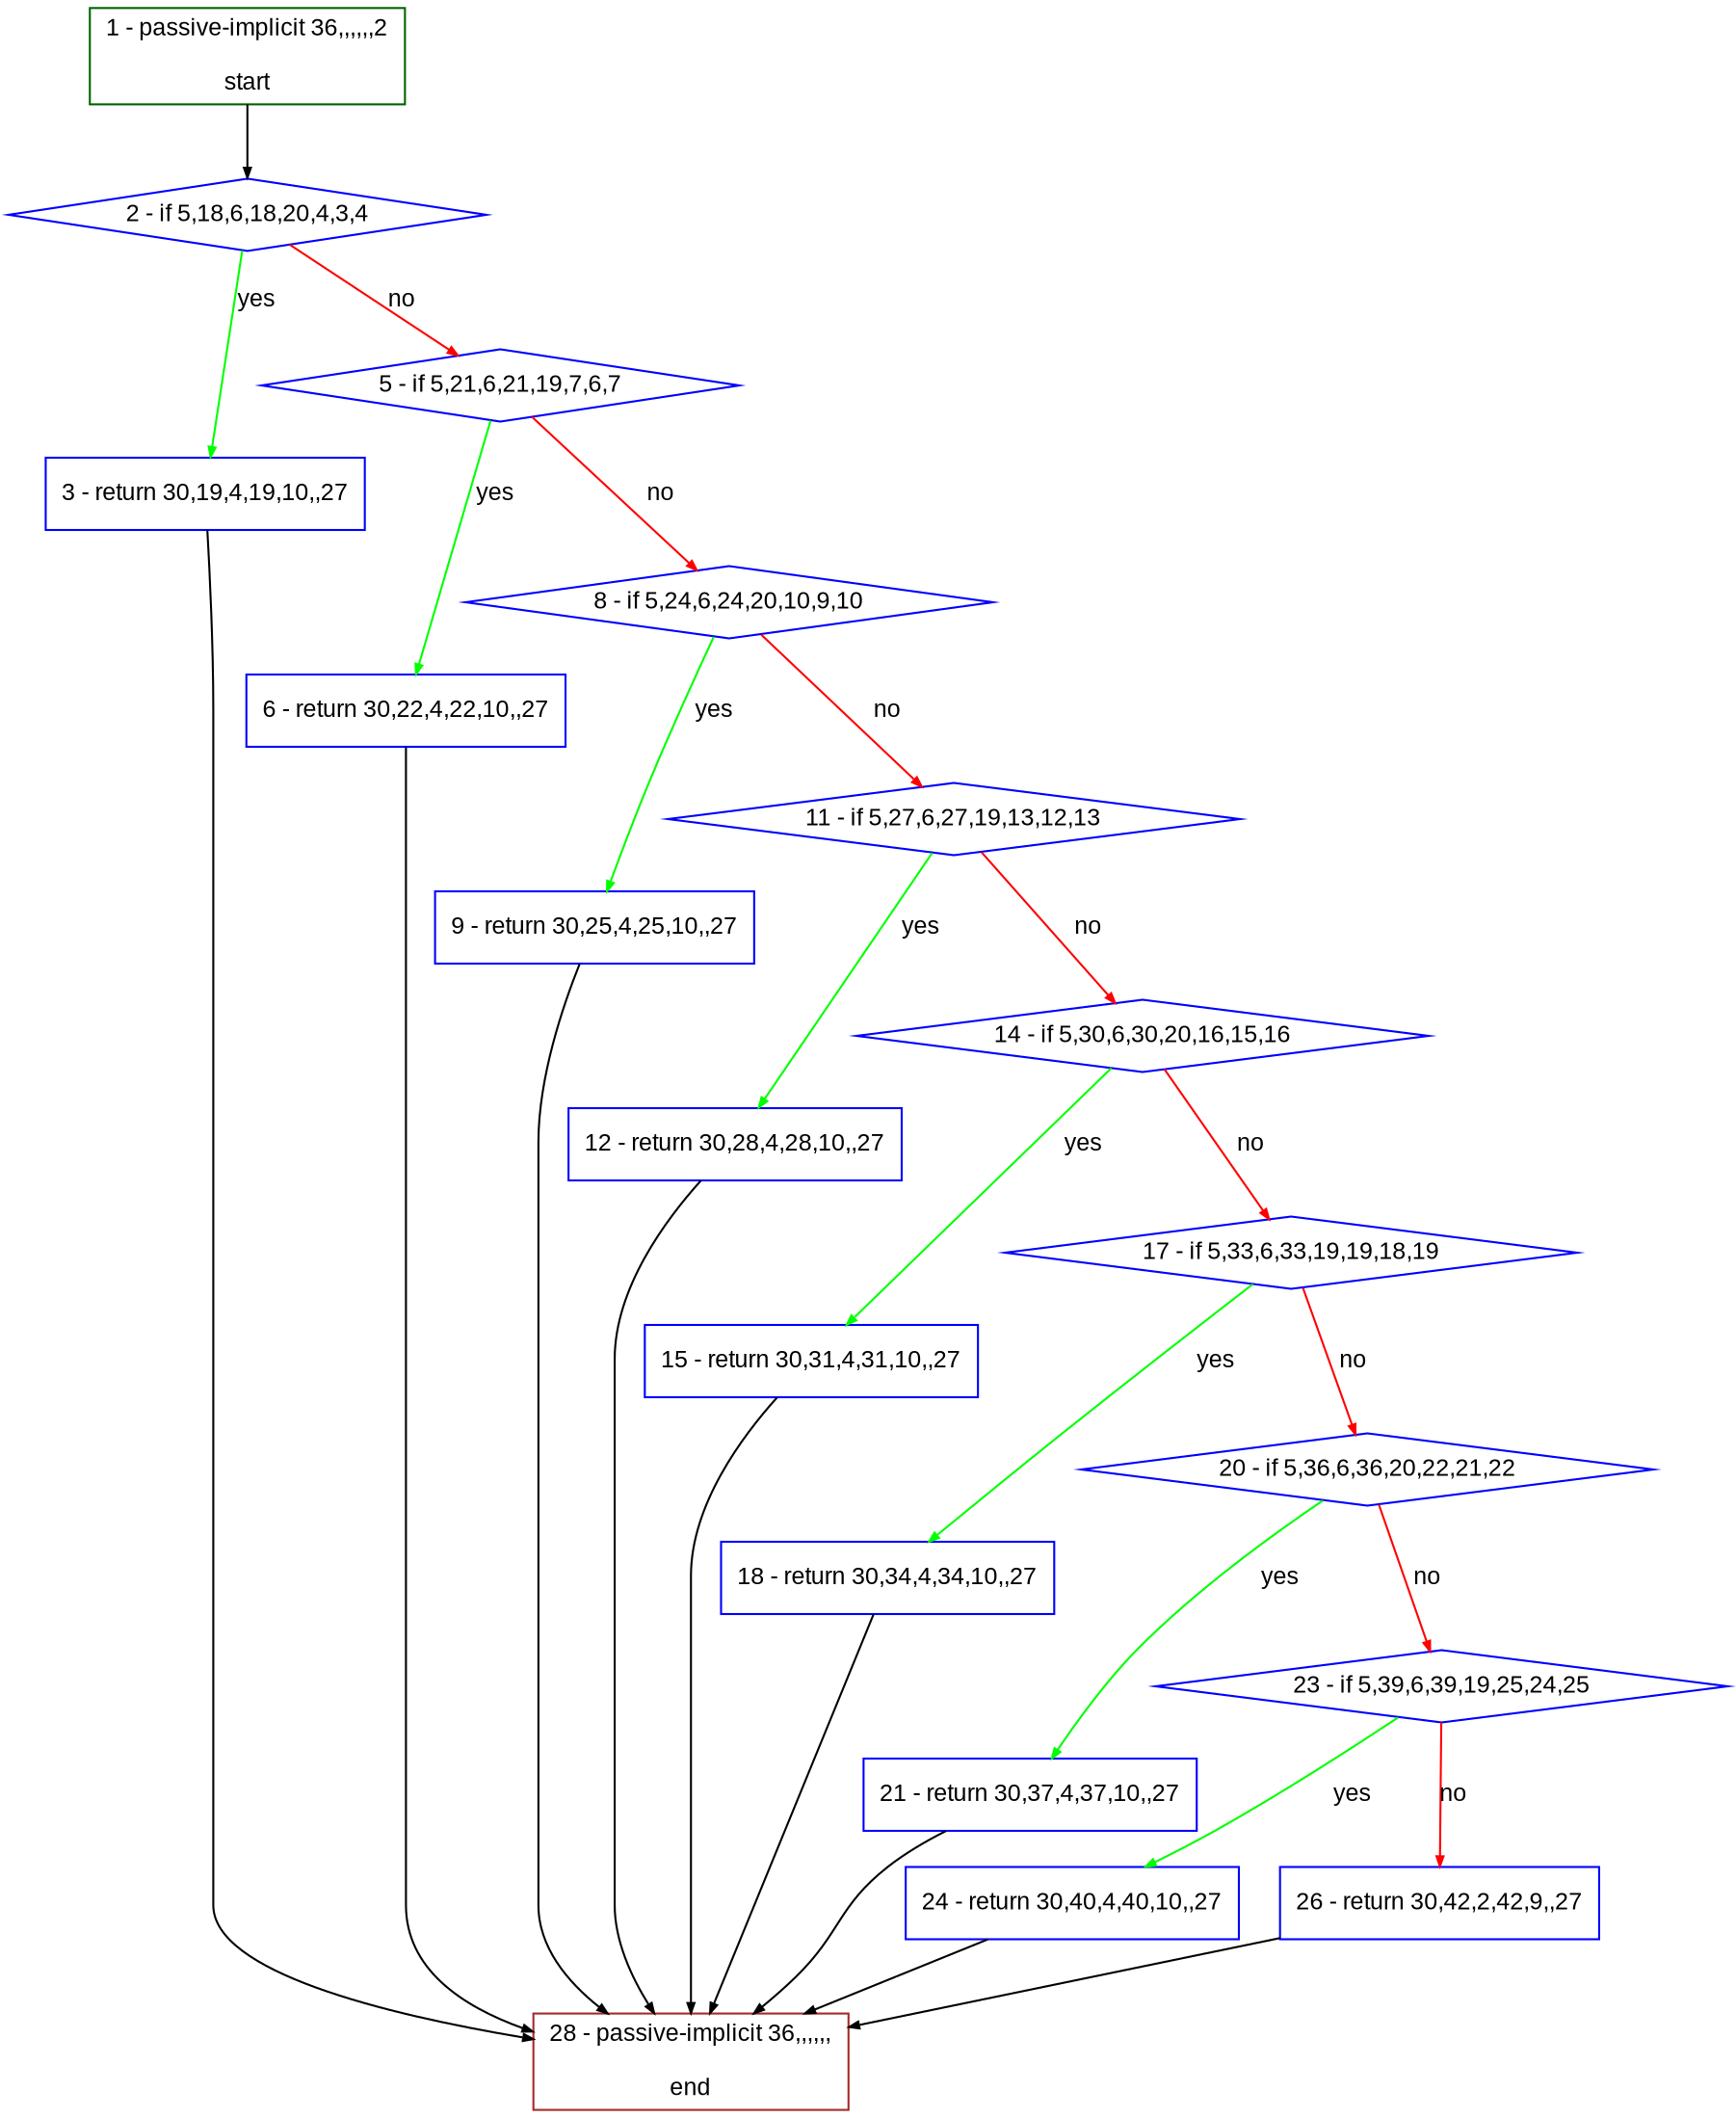 digraph "" {
  graph [bgcolor="white", fillcolor="#FFFFCC", pack="true", packmode="clust", fontname="Arial", label="", fontsize="12", compound="true", style="rounded,filled"];
  node [node_initialized="no", fillcolor="white", fontname="Arial", label="", color="grey", fontsize="12", fixedsize="false", compound="true", shape="rectangle", style="filled"];
  edge [arrowtail="none", lhead="", fontcolor="black", fontname="Arial", label="", color="black", fontsize="12", arrowhead="normal", arrowsize="0.5", compound="true", ltail="", dir="forward"];
  __N1 [fillcolor="#ffffff", label="2 - if 5,18,6,18,20,4,3,4", color="#0000ff", shape="diamond", style="filled"];
  __N2 [fillcolor="#ffffff", label="1 - passive-implicit 36,,,,,,2\n\nstart", color="#006400", shape="box", style="filled"];
  __N3 [fillcolor="#ffffff", label="3 - return 30,19,4,19,10,,27", color="#0000ff", shape="box", style="filled"];
  __N4 [fillcolor="#ffffff", label="5 - if 5,21,6,21,19,7,6,7", color="#0000ff", shape="diamond", style="filled"];
  __N5 [fillcolor="#ffffff", label="28 - passive-implicit 36,,,,,,\n\nend", color="#a52a2a", shape="box", style="filled"];
  __N6 [fillcolor="#ffffff", label="6 - return 30,22,4,22,10,,27", color="#0000ff", shape="box", style="filled"];
  __N7 [fillcolor="#ffffff", label="8 - if 5,24,6,24,20,10,9,10", color="#0000ff", shape="diamond", style="filled"];
  __N8 [fillcolor="#ffffff", label="9 - return 30,25,4,25,10,,27", color="#0000ff", shape="box", style="filled"];
  __N9 [fillcolor="#ffffff", label="11 - if 5,27,6,27,19,13,12,13", color="#0000ff", shape="diamond", style="filled"];
  __N10 [fillcolor="#ffffff", label="12 - return 30,28,4,28,10,,27", color="#0000ff", shape="box", style="filled"];
  __N11 [fillcolor="#ffffff", label="14 - if 5,30,6,30,20,16,15,16", color="#0000ff", shape="diamond", style="filled"];
  __N12 [fillcolor="#ffffff", label="15 - return 30,31,4,31,10,,27", color="#0000ff", shape="box", style="filled"];
  __N13 [fillcolor="#ffffff", label="17 - if 5,33,6,33,19,19,18,19", color="#0000ff", shape="diamond", style="filled"];
  __N14 [fillcolor="#ffffff", label="18 - return 30,34,4,34,10,,27", color="#0000ff", shape="box", style="filled"];
  __N15 [fillcolor="#ffffff", label="20 - if 5,36,6,36,20,22,21,22", color="#0000ff", shape="diamond", style="filled"];
  __N16 [fillcolor="#ffffff", label="21 - return 30,37,4,37,10,,27", color="#0000ff", shape="box", style="filled"];
  __N17 [fillcolor="#ffffff", label="23 - if 5,39,6,39,19,25,24,25", color="#0000ff", shape="diamond", style="filled"];
  __N18 [fillcolor="#ffffff", label="24 - return 30,40,4,40,10,,27", color="#0000ff", shape="box", style="filled"];
  __N19 [fillcolor="#ffffff", label="26 - return 30,42,2,42,9,,27", color="#0000ff", shape="box", style="filled"];
  __N2 -> __N1 [arrowtail="none", color="#000000", label="", arrowhead="normal", dir="forward"];
  __N1 -> __N3 [arrowtail="none", color="#00ff00", label="yes", arrowhead="normal", dir="forward"];
  __N1 -> __N4 [arrowtail="none", color="#ff0000", label="no", arrowhead="normal", dir="forward"];
  __N3 -> __N5 [arrowtail="none", color="#000000", label="", arrowhead="normal", dir="forward"];
  __N4 -> __N6 [arrowtail="none", color="#00ff00", label="yes", arrowhead="normal", dir="forward"];
  __N4 -> __N7 [arrowtail="none", color="#ff0000", label="no", arrowhead="normal", dir="forward"];
  __N6 -> __N5 [arrowtail="none", color="#000000", label="", arrowhead="normal", dir="forward"];
  __N7 -> __N8 [arrowtail="none", color="#00ff00", label="yes", arrowhead="normal", dir="forward"];
  __N7 -> __N9 [arrowtail="none", color="#ff0000", label="no", arrowhead="normal", dir="forward"];
  __N8 -> __N5 [arrowtail="none", color="#000000", label="", arrowhead="normal", dir="forward"];
  __N9 -> __N10 [arrowtail="none", color="#00ff00", label="yes", arrowhead="normal", dir="forward"];
  __N9 -> __N11 [arrowtail="none", color="#ff0000", label="no", arrowhead="normal", dir="forward"];
  __N10 -> __N5 [arrowtail="none", color="#000000", label="", arrowhead="normal", dir="forward"];
  __N11 -> __N12 [arrowtail="none", color="#00ff00", label="yes", arrowhead="normal", dir="forward"];
  __N11 -> __N13 [arrowtail="none", color="#ff0000", label="no", arrowhead="normal", dir="forward"];
  __N12 -> __N5 [arrowtail="none", color="#000000", label="", arrowhead="normal", dir="forward"];
  __N13 -> __N14 [arrowtail="none", color="#00ff00", label="yes", arrowhead="normal", dir="forward"];
  __N13 -> __N15 [arrowtail="none", color="#ff0000", label="no", arrowhead="normal", dir="forward"];
  __N14 -> __N5 [arrowtail="none", color="#000000", label="", arrowhead="normal", dir="forward"];
  __N15 -> __N16 [arrowtail="none", color="#00ff00", label="yes", arrowhead="normal", dir="forward"];
  __N15 -> __N17 [arrowtail="none", color="#ff0000", label="no", arrowhead="normal", dir="forward"];
  __N16 -> __N5 [arrowtail="none", color="#000000", label="", arrowhead="normal", dir="forward"];
  __N17 -> __N18 [arrowtail="none", color="#00ff00", label="yes", arrowhead="normal", dir="forward"];
  __N17 -> __N19 [arrowtail="none", color="#ff0000", label="no", arrowhead="normal", dir="forward"];
  __N18 -> __N5 [arrowtail="none", color="#000000", label="", arrowhead="normal", dir="forward"];
  __N19 -> __N5 [arrowtail="none", color="#000000", label="", arrowhead="normal", dir="forward"];
}
